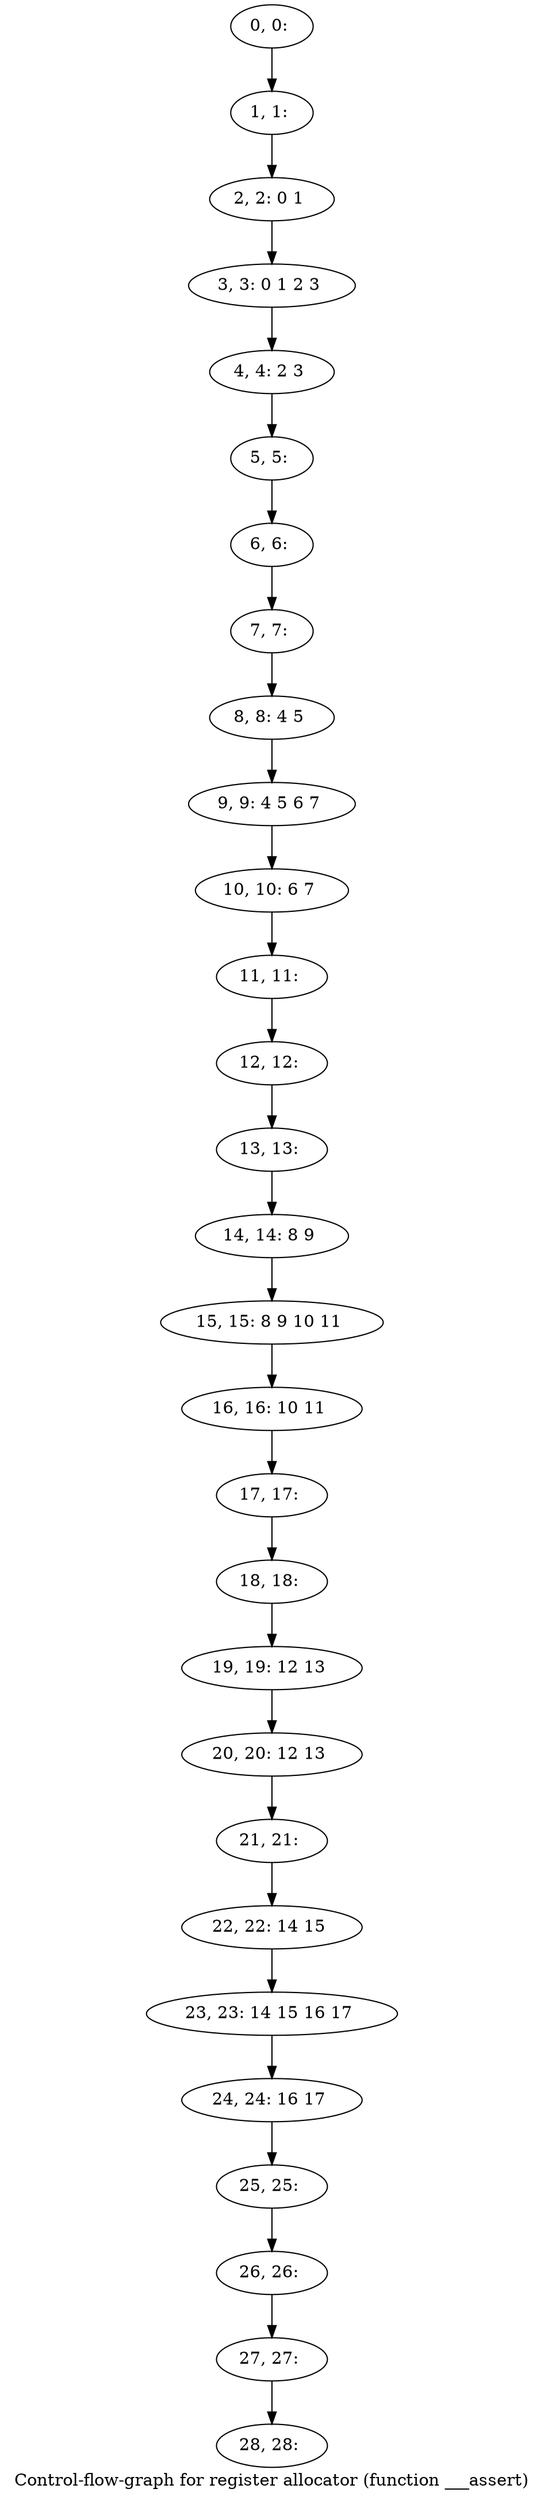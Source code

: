 digraph G {
graph [label="Control-flow-graph for register allocator (function ___assert)"]
0[label="0, 0: "];
1[label="1, 1: "];
2[label="2, 2: 0 1 "];
3[label="3, 3: 0 1 2 3 "];
4[label="4, 4: 2 3 "];
5[label="5, 5: "];
6[label="6, 6: "];
7[label="7, 7: "];
8[label="8, 8: 4 5 "];
9[label="9, 9: 4 5 6 7 "];
10[label="10, 10: 6 7 "];
11[label="11, 11: "];
12[label="12, 12: "];
13[label="13, 13: "];
14[label="14, 14: 8 9 "];
15[label="15, 15: 8 9 10 11 "];
16[label="16, 16: 10 11 "];
17[label="17, 17: "];
18[label="18, 18: "];
19[label="19, 19: 12 13 "];
20[label="20, 20: 12 13 "];
21[label="21, 21: "];
22[label="22, 22: 14 15 "];
23[label="23, 23: 14 15 16 17 "];
24[label="24, 24: 16 17 "];
25[label="25, 25: "];
26[label="26, 26: "];
27[label="27, 27: "];
28[label="28, 28: "];
0->1 ;
1->2 ;
2->3 ;
3->4 ;
4->5 ;
5->6 ;
6->7 ;
7->8 ;
8->9 ;
9->10 ;
10->11 ;
11->12 ;
12->13 ;
13->14 ;
14->15 ;
15->16 ;
16->17 ;
17->18 ;
18->19 ;
19->20 ;
20->21 ;
21->22 ;
22->23 ;
23->24 ;
24->25 ;
25->26 ;
26->27 ;
27->28 ;
}
